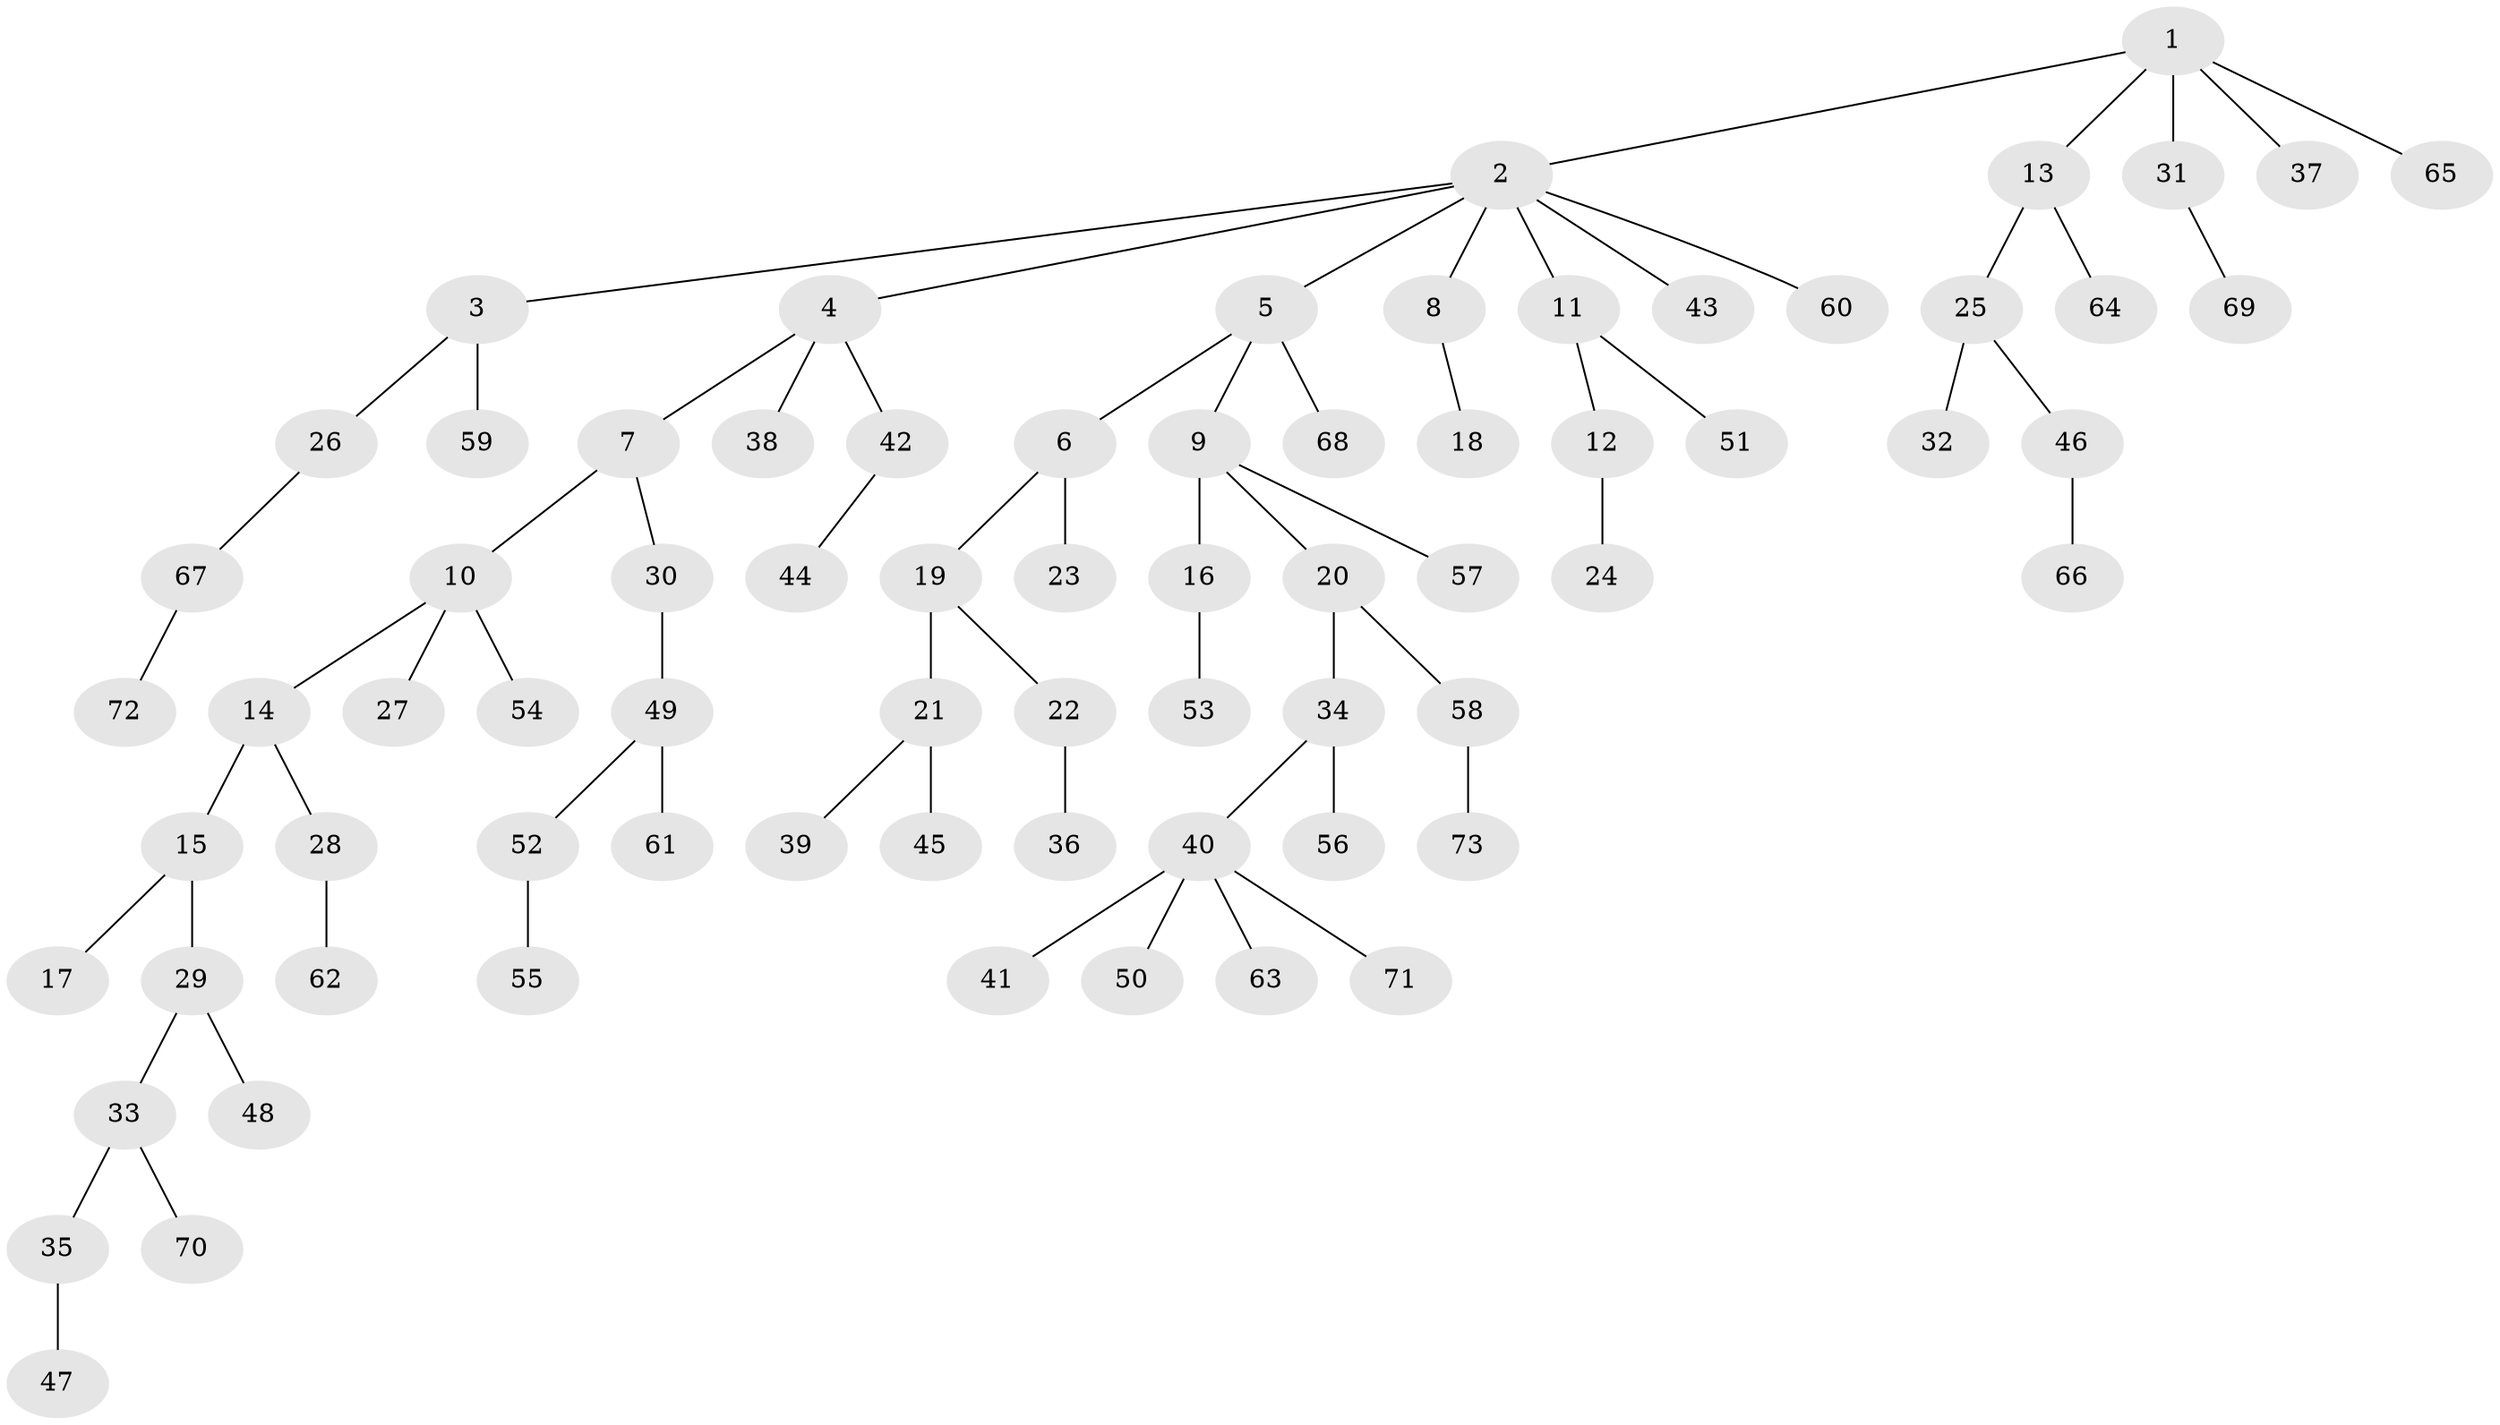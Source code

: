 // Generated by graph-tools (version 1.1) at 2025/15/03/09/25 04:15:31]
// undirected, 73 vertices, 72 edges
graph export_dot {
graph [start="1"]
  node [color=gray90,style=filled];
  1;
  2;
  3;
  4;
  5;
  6;
  7;
  8;
  9;
  10;
  11;
  12;
  13;
  14;
  15;
  16;
  17;
  18;
  19;
  20;
  21;
  22;
  23;
  24;
  25;
  26;
  27;
  28;
  29;
  30;
  31;
  32;
  33;
  34;
  35;
  36;
  37;
  38;
  39;
  40;
  41;
  42;
  43;
  44;
  45;
  46;
  47;
  48;
  49;
  50;
  51;
  52;
  53;
  54;
  55;
  56;
  57;
  58;
  59;
  60;
  61;
  62;
  63;
  64;
  65;
  66;
  67;
  68;
  69;
  70;
  71;
  72;
  73;
  1 -- 2;
  1 -- 13;
  1 -- 31;
  1 -- 37;
  1 -- 65;
  2 -- 3;
  2 -- 4;
  2 -- 5;
  2 -- 8;
  2 -- 11;
  2 -- 43;
  2 -- 60;
  3 -- 26;
  3 -- 59;
  4 -- 7;
  4 -- 38;
  4 -- 42;
  5 -- 6;
  5 -- 9;
  5 -- 68;
  6 -- 19;
  6 -- 23;
  7 -- 10;
  7 -- 30;
  8 -- 18;
  9 -- 16;
  9 -- 20;
  9 -- 57;
  10 -- 14;
  10 -- 27;
  10 -- 54;
  11 -- 12;
  11 -- 51;
  12 -- 24;
  13 -- 25;
  13 -- 64;
  14 -- 15;
  14 -- 28;
  15 -- 17;
  15 -- 29;
  16 -- 53;
  19 -- 21;
  19 -- 22;
  20 -- 34;
  20 -- 58;
  21 -- 39;
  21 -- 45;
  22 -- 36;
  25 -- 32;
  25 -- 46;
  26 -- 67;
  28 -- 62;
  29 -- 33;
  29 -- 48;
  30 -- 49;
  31 -- 69;
  33 -- 35;
  33 -- 70;
  34 -- 40;
  34 -- 56;
  35 -- 47;
  40 -- 41;
  40 -- 50;
  40 -- 63;
  40 -- 71;
  42 -- 44;
  46 -- 66;
  49 -- 52;
  49 -- 61;
  52 -- 55;
  58 -- 73;
  67 -- 72;
}
